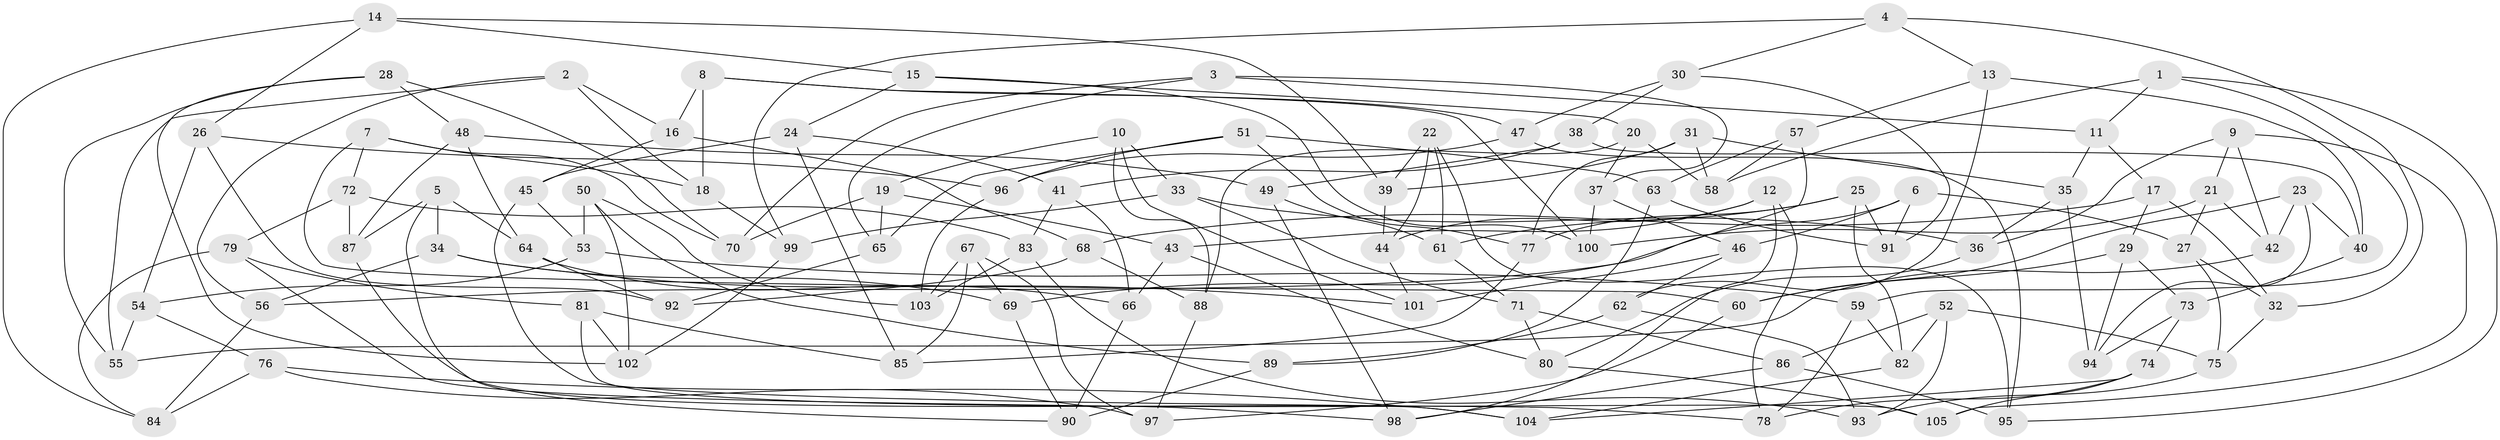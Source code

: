 // Generated by graph-tools (version 1.1) at 2025/03/03/09/25 03:03:03]
// undirected, 105 vertices, 210 edges
graph export_dot {
graph [start="1"]
  node [color=gray90,style=filled];
  1;
  2;
  3;
  4;
  5;
  6;
  7;
  8;
  9;
  10;
  11;
  12;
  13;
  14;
  15;
  16;
  17;
  18;
  19;
  20;
  21;
  22;
  23;
  24;
  25;
  26;
  27;
  28;
  29;
  30;
  31;
  32;
  33;
  34;
  35;
  36;
  37;
  38;
  39;
  40;
  41;
  42;
  43;
  44;
  45;
  46;
  47;
  48;
  49;
  50;
  51;
  52;
  53;
  54;
  55;
  56;
  57;
  58;
  59;
  60;
  61;
  62;
  63;
  64;
  65;
  66;
  67;
  68;
  69;
  70;
  71;
  72;
  73;
  74;
  75;
  76;
  77;
  78;
  79;
  80;
  81;
  82;
  83;
  84;
  85;
  86;
  87;
  88;
  89;
  90;
  91;
  92;
  93;
  94;
  95;
  96;
  97;
  98;
  99;
  100;
  101;
  102;
  103;
  104;
  105;
  1 -- 58;
  1 -- 11;
  1 -- 95;
  1 -- 59;
  2 -- 55;
  2 -- 56;
  2 -- 18;
  2 -- 16;
  3 -- 37;
  3 -- 11;
  3 -- 65;
  3 -- 70;
  4 -- 99;
  4 -- 30;
  4 -- 32;
  4 -- 13;
  5 -- 64;
  5 -- 90;
  5 -- 87;
  5 -- 34;
  6 -- 91;
  6 -- 27;
  6 -- 56;
  6 -- 46;
  7 -- 18;
  7 -- 72;
  7 -- 60;
  7 -- 70;
  8 -- 47;
  8 -- 18;
  8 -- 16;
  8 -- 100;
  9 -- 21;
  9 -- 42;
  9 -- 36;
  9 -- 105;
  10 -- 33;
  10 -- 88;
  10 -- 19;
  10 -- 101;
  11 -- 17;
  11 -- 35;
  12 -- 98;
  12 -- 43;
  12 -- 44;
  12 -- 78;
  13 -- 57;
  13 -- 62;
  13 -- 40;
  14 -- 39;
  14 -- 84;
  14 -- 15;
  14 -- 26;
  15 -- 100;
  15 -- 24;
  15 -- 20;
  16 -- 68;
  16 -- 45;
  17 -- 68;
  17 -- 29;
  17 -- 32;
  18 -- 99;
  19 -- 70;
  19 -- 65;
  19 -- 43;
  20 -- 88;
  20 -- 58;
  20 -- 37;
  21 -- 27;
  21 -- 42;
  21 -- 100;
  22 -- 95;
  22 -- 61;
  22 -- 39;
  22 -- 44;
  23 -- 60;
  23 -- 42;
  23 -- 94;
  23 -- 40;
  24 -- 41;
  24 -- 85;
  24 -- 45;
  25 -- 82;
  25 -- 61;
  25 -- 77;
  25 -- 91;
  26 -- 96;
  26 -- 92;
  26 -- 54;
  27 -- 32;
  27 -- 75;
  28 -- 102;
  28 -- 55;
  28 -- 48;
  28 -- 70;
  29 -- 94;
  29 -- 73;
  29 -- 60;
  30 -- 38;
  30 -- 91;
  30 -- 47;
  31 -- 58;
  31 -- 39;
  31 -- 35;
  31 -- 77;
  32 -- 75;
  33 -- 99;
  33 -- 36;
  33 -- 71;
  34 -- 69;
  34 -- 101;
  34 -- 56;
  35 -- 94;
  35 -- 36;
  36 -- 80;
  37 -- 46;
  37 -- 100;
  38 -- 49;
  38 -- 40;
  38 -- 41;
  39 -- 44;
  40 -- 73;
  41 -- 66;
  41 -- 83;
  42 -- 55;
  43 -- 66;
  43 -- 80;
  44 -- 101;
  45 -- 78;
  45 -- 53;
  46 -- 101;
  46 -- 62;
  47 -- 95;
  47 -- 96;
  48 -- 49;
  48 -- 87;
  48 -- 64;
  49 -- 98;
  49 -- 61;
  50 -- 102;
  50 -- 53;
  50 -- 89;
  50 -- 103;
  51 -- 96;
  51 -- 77;
  51 -- 63;
  51 -- 65;
  52 -- 82;
  52 -- 93;
  52 -- 86;
  52 -- 75;
  53 -- 54;
  53 -- 59;
  54 -- 76;
  54 -- 55;
  56 -- 84;
  57 -- 63;
  57 -- 69;
  57 -- 58;
  59 -- 78;
  59 -- 82;
  60 -- 97;
  61 -- 71;
  62 -- 93;
  62 -- 89;
  63 -- 91;
  63 -- 89;
  64 -- 66;
  64 -- 92;
  65 -- 92;
  66 -- 90;
  67 -- 103;
  67 -- 85;
  67 -- 69;
  67 -- 97;
  68 -- 92;
  68 -- 88;
  69 -- 90;
  71 -- 80;
  71 -- 86;
  72 -- 83;
  72 -- 87;
  72 -- 79;
  73 -- 74;
  73 -- 94;
  74 -- 105;
  74 -- 78;
  74 -- 104;
  75 -- 93;
  76 -- 84;
  76 -- 104;
  76 -- 97;
  77 -- 85;
  79 -- 84;
  79 -- 98;
  79 -- 81;
  80 -- 105;
  81 -- 85;
  81 -- 105;
  81 -- 102;
  82 -- 104;
  83 -- 93;
  83 -- 103;
  86 -- 95;
  86 -- 98;
  87 -- 104;
  88 -- 97;
  89 -- 90;
  96 -- 103;
  99 -- 102;
}
